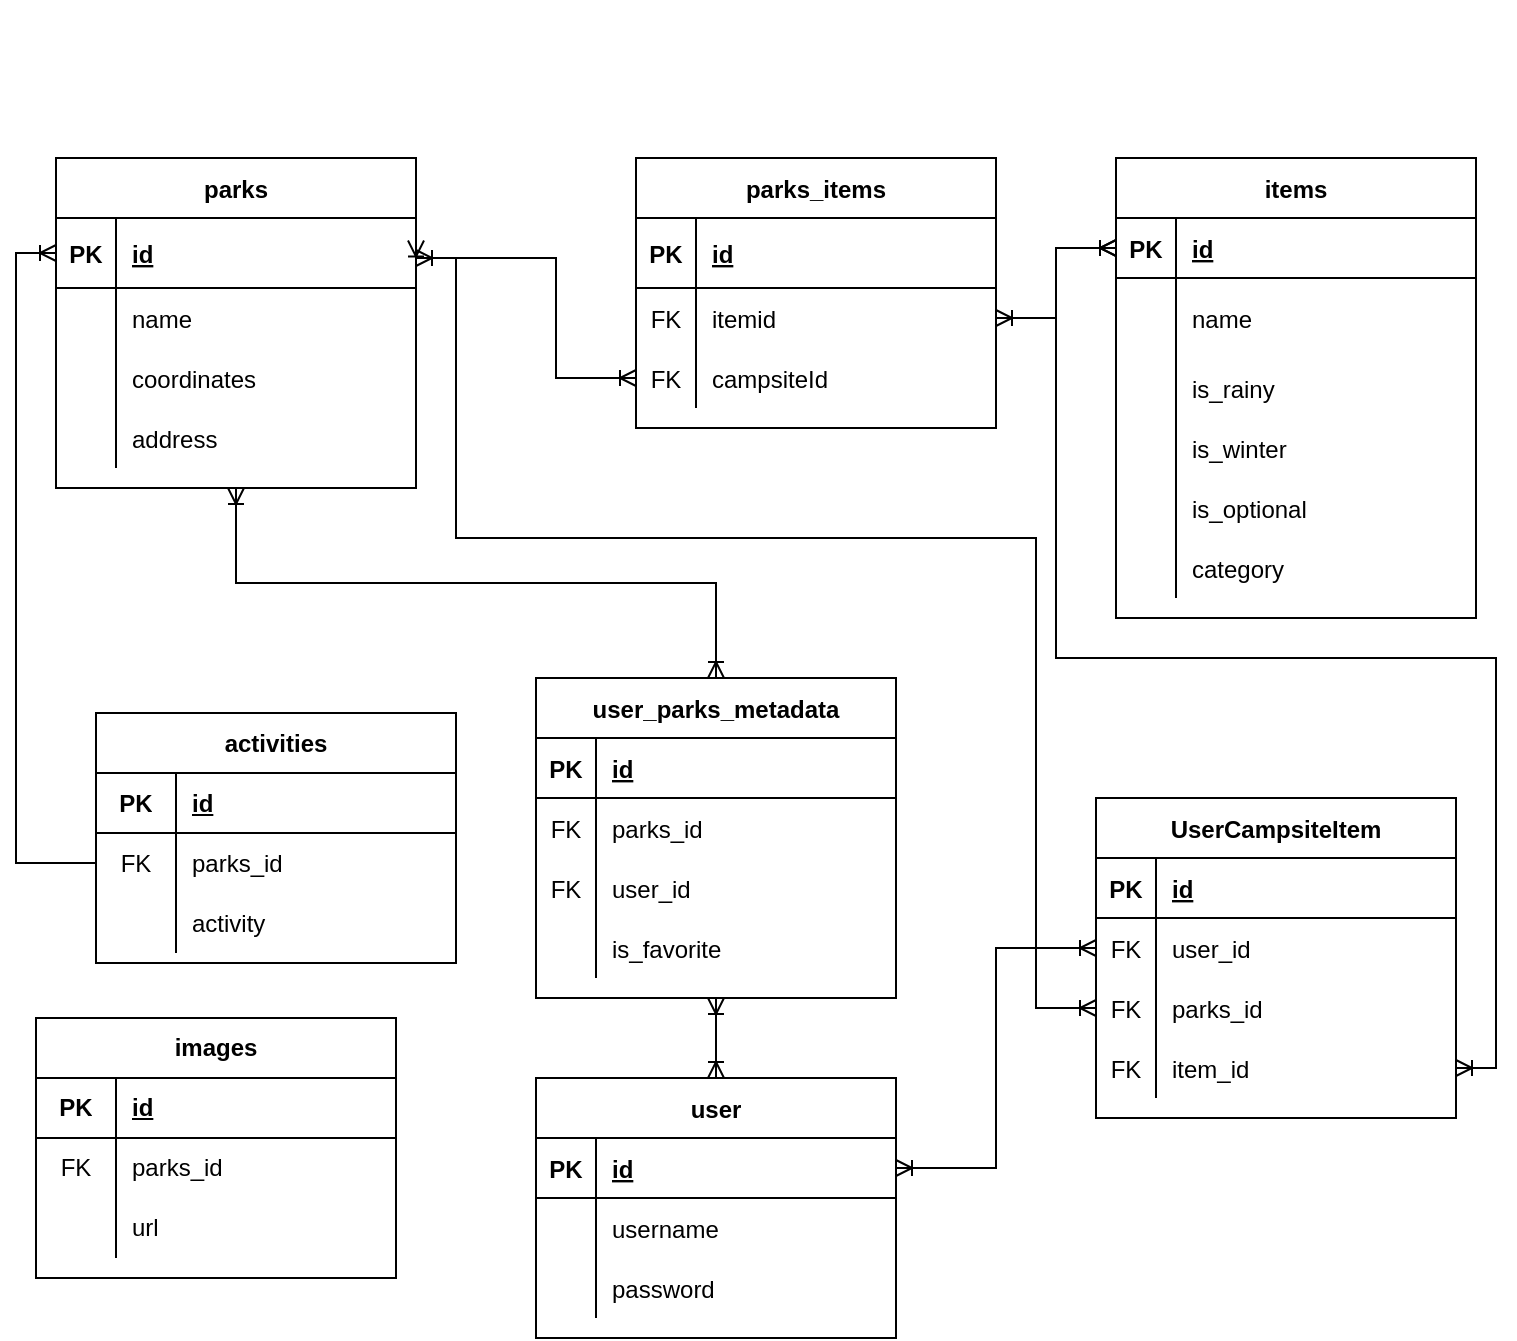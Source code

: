 <mxfile version="13.8.8" type="github">
  <diagram id="12GGfNeHhPVIMD7gljwy" name="Page-1">
    <mxGraphModel dx="830" dy="639" grid="1" gridSize="10" guides="1" tooltips="1" connect="1" arrows="1" fold="1" page="1" pageScale="1" pageWidth="850" pageHeight="1100" math="0" shadow="0">
      <root>
        <mxCell id="0" />
        <mxCell id="1" parent="0" />
        <mxCell id="UNrpaoLpogAdEHULCdWn-1" value="items" style="shape=table;startSize=30;container=1;collapsible=1;childLayout=tableLayout;fixedRows=1;rowLines=0;fontStyle=1;align=center;resizeLast=1;" parent="1" vertex="1">
          <mxGeometry x="610" y="110" width="180" height="230" as="geometry" />
        </mxCell>
        <mxCell id="UNrpaoLpogAdEHULCdWn-2" value="" style="shape=partialRectangle;collapsible=0;dropTarget=0;pointerEvents=0;fillColor=none;top=0;left=0;bottom=1;right=0;points=[[0,0.5],[1,0.5]];portConstraint=eastwest;" parent="UNrpaoLpogAdEHULCdWn-1" vertex="1">
          <mxGeometry y="30" width="180" height="30" as="geometry" />
        </mxCell>
        <mxCell id="UNrpaoLpogAdEHULCdWn-3" value="PK" style="shape=partialRectangle;connectable=0;fillColor=none;top=0;left=0;bottom=0;right=0;fontStyle=1;overflow=hidden;" parent="UNrpaoLpogAdEHULCdWn-2" vertex="1">
          <mxGeometry width="30" height="30" as="geometry" />
        </mxCell>
        <mxCell id="UNrpaoLpogAdEHULCdWn-4" value="id" style="shape=partialRectangle;connectable=0;fillColor=none;top=0;left=0;bottom=0;right=0;align=left;spacingLeft=6;fontStyle=5;overflow=hidden;" parent="UNrpaoLpogAdEHULCdWn-2" vertex="1">
          <mxGeometry x="30" width="150" height="30" as="geometry" />
        </mxCell>
        <mxCell id="UNrpaoLpogAdEHULCdWn-5" value="" style="shape=partialRectangle;collapsible=0;dropTarget=0;pointerEvents=0;fillColor=none;top=0;left=0;bottom=0;right=0;points=[[0,0.5],[1,0.5]];portConstraint=eastwest;" parent="UNrpaoLpogAdEHULCdWn-1" vertex="1">
          <mxGeometry y="60" width="180" height="40" as="geometry" />
        </mxCell>
        <mxCell id="UNrpaoLpogAdEHULCdWn-6" value="" style="shape=partialRectangle;connectable=0;fillColor=none;top=0;left=0;bottom=0;right=0;editable=1;overflow=hidden;" parent="UNrpaoLpogAdEHULCdWn-5" vertex="1">
          <mxGeometry width="30" height="40" as="geometry" />
        </mxCell>
        <mxCell id="UNrpaoLpogAdEHULCdWn-7" value="name" style="shape=partialRectangle;connectable=0;fillColor=none;top=0;left=0;bottom=0;right=0;align=left;spacingLeft=6;overflow=hidden;" parent="UNrpaoLpogAdEHULCdWn-5" vertex="1">
          <mxGeometry x="30" width="150" height="40" as="geometry" />
        </mxCell>
        <mxCell id="UNrpaoLpogAdEHULCdWn-8" value="" style="shape=partialRectangle;collapsible=0;dropTarget=0;pointerEvents=0;fillColor=none;top=0;left=0;bottom=0;right=0;points=[[0,0.5],[1,0.5]];portConstraint=eastwest;" parent="UNrpaoLpogAdEHULCdWn-1" vertex="1">
          <mxGeometry y="100" width="180" height="30" as="geometry" />
        </mxCell>
        <mxCell id="UNrpaoLpogAdEHULCdWn-9" value="" style="shape=partialRectangle;connectable=0;fillColor=none;top=0;left=0;bottom=0;right=0;editable=1;overflow=hidden;" parent="UNrpaoLpogAdEHULCdWn-8" vertex="1">
          <mxGeometry width="30" height="30" as="geometry" />
        </mxCell>
        <mxCell id="UNrpaoLpogAdEHULCdWn-10" value="is_rainy" style="shape=partialRectangle;connectable=0;fillColor=none;top=0;left=0;bottom=0;right=0;align=left;spacingLeft=6;overflow=hidden;" parent="UNrpaoLpogAdEHULCdWn-8" vertex="1">
          <mxGeometry x="30" width="150" height="30" as="geometry" />
        </mxCell>
        <mxCell id="UNrpaoLpogAdEHULCdWn-11" value="" style="shape=partialRectangle;collapsible=0;dropTarget=0;pointerEvents=0;fillColor=none;top=0;left=0;bottom=0;right=0;points=[[0,0.5],[1,0.5]];portConstraint=eastwest;" parent="UNrpaoLpogAdEHULCdWn-1" vertex="1">
          <mxGeometry y="130" width="180" height="30" as="geometry" />
        </mxCell>
        <mxCell id="UNrpaoLpogAdEHULCdWn-12" value="" style="shape=partialRectangle;connectable=0;fillColor=none;top=0;left=0;bottom=0;right=0;editable=1;overflow=hidden;" parent="UNrpaoLpogAdEHULCdWn-11" vertex="1">
          <mxGeometry width="30" height="30" as="geometry" />
        </mxCell>
        <mxCell id="UNrpaoLpogAdEHULCdWn-13" value="is_winter" style="shape=partialRectangle;connectable=0;fillColor=none;top=0;left=0;bottom=0;right=0;align=left;spacingLeft=6;overflow=hidden;" parent="UNrpaoLpogAdEHULCdWn-11" vertex="1">
          <mxGeometry x="30" width="150" height="30" as="geometry" />
        </mxCell>
        <mxCell id="UNrpaoLpogAdEHULCdWn-56" style="shape=partialRectangle;collapsible=0;dropTarget=0;pointerEvents=0;fillColor=none;top=0;left=0;bottom=0;right=0;points=[[0,0.5],[1,0.5]];portConstraint=eastwest;" parent="UNrpaoLpogAdEHULCdWn-1" vertex="1">
          <mxGeometry y="160" width="180" height="30" as="geometry" />
        </mxCell>
        <mxCell id="UNrpaoLpogAdEHULCdWn-57" style="shape=partialRectangle;connectable=0;fillColor=none;top=0;left=0;bottom=0;right=0;editable=1;overflow=hidden;" parent="UNrpaoLpogAdEHULCdWn-56" vertex="1">
          <mxGeometry width="30" height="30" as="geometry" />
        </mxCell>
        <mxCell id="UNrpaoLpogAdEHULCdWn-58" value="is_optional" style="shape=partialRectangle;connectable=0;fillColor=none;top=0;left=0;bottom=0;right=0;align=left;spacingLeft=6;overflow=hidden;" parent="UNrpaoLpogAdEHULCdWn-56" vertex="1">
          <mxGeometry x="30" width="150" height="30" as="geometry" />
        </mxCell>
        <mxCell id="UNrpaoLpogAdEHULCdWn-64" style="shape=partialRectangle;collapsible=0;dropTarget=0;pointerEvents=0;fillColor=none;top=0;left=0;bottom=0;right=0;points=[[0,0.5],[1,0.5]];portConstraint=eastwest;" parent="UNrpaoLpogAdEHULCdWn-1" vertex="1">
          <mxGeometry y="190" width="180" height="30" as="geometry" />
        </mxCell>
        <mxCell id="UNrpaoLpogAdEHULCdWn-65" style="shape=partialRectangle;connectable=0;fillColor=none;top=0;left=0;bottom=0;right=0;editable=1;overflow=hidden;" parent="UNrpaoLpogAdEHULCdWn-64" vertex="1">
          <mxGeometry width="30" height="30" as="geometry" />
        </mxCell>
        <mxCell id="UNrpaoLpogAdEHULCdWn-66" value="category" style="shape=partialRectangle;connectable=0;fillColor=none;top=0;left=0;bottom=0;right=0;align=left;spacingLeft=6;overflow=hidden;" parent="UNrpaoLpogAdEHULCdWn-64" vertex="1">
          <mxGeometry x="30" width="150" height="30" as="geometry" />
        </mxCell>
        <mxCell id="UNrpaoLpogAdEHULCdWn-49" style="edgeStyle=orthogonalEdgeStyle;rounded=0;orthogonalLoop=1;jettySize=auto;html=1;exitX=1;exitY=0.25;exitDx=0;exitDy=0;entryX=0;entryY=0.5;entryDx=0;entryDy=0;endArrow=ERoneToMany;endFill=0;startArrow=ERoneToMany;startFill=0;" parent="1" source="UNrpaoLpogAdEHULCdWn-14" target="UNrpaoLpogAdEHULCdWn-43" edge="1">
          <mxGeometry relative="1" as="geometry">
            <Array as="points">
              <mxPoint x="260" y="160" />
              <mxPoint x="330" y="160" />
              <mxPoint x="330" y="220" />
            </Array>
          </mxGeometry>
        </mxCell>
        <mxCell id="UNrpaoLpogAdEHULCdWn-14" value="parks" style="shape=table;startSize=30;container=1;collapsible=1;childLayout=tableLayout;fixedRows=1;rowLines=0;fontStyle=1;align=center;resizeLast=1;" parent="1" vertex="1">
          <mxGeometry x="80" y="110" width="180" height="165" as="geometry" />
        </mxCell>
        <mxCell id="UNrpaoLpogAdEHULCdWn-15" value="" style="shape=partialRectangle;collapsible=0;dropTarget=0;pointerEvents=0;fillColor=none;top=0;left=0;bottom=1;right=0;points=[[0,0.5],[1,0.5]];portConstraint=eastwest;" parent="UNrpaoLpogAdEHULCdWn-14" vertex="1">
          <mxGeometry y="30" width="180" height="35" as="geometry" />
        </mxCell>
        <mxCell id="UNrpaoLpogAdEHULCdWn-16" value="PK" style="shape=partialRectangle;connectable=0;fillColor=none;top=0;left=0;bottom=0;right=0;fontStyle=1;overflow=hidden;" parent="UNrpaoLpogAdEHULCdWn-15" vertex="1">
          <mxGeometry width="30" height="35" as="geometry" />
        </mxCell>
        <mxCell id="UNrpaoLpogAdEHULCdWn-17" value="id" style="shape=partialRectangle;connectable=0;fillColor=none;top=0;left=0;bottom=0;right=0;align=left;spacingLeft=6;fontStyle=5;overflow=hidden;" parent="UNrpaoLpogAdEHULCdWn-15" vertex="1">
          <mxGeometry x="30" width="150" height="35" as="geometry" />
        </mxCell>
        <mxCell id="UNrpaoLpogAdEHULCdWn-18" value="" style="shape=partialRectangle;collapsible=0;dropTarget=0;pointerEvents=0;fillColor=none;top=0;left=0;bottom=0;right=0;points=[[0,0.5],[1,0.5]];portConstraint=eastwest;" parent="UNrpaoLpogAdEHULCdWn-14" vertex="1">
          <mxGeometry y="65" width="180" height="30" as="geometry" />
        </mxCell>
        <mxCell id="UNrpaoLpogAdEHULCdWn-19" value="" style="shape=partialRectangle;connectable=0;fillColor=none;top=0;left=0;bottom=0;right=0;editable=1;overflow=hidden;" parent="UNrpaoLpogAdEHULCdWn-18" vertex="1">
          <mxGeometry width="30" height="30" as="geometry" />
        </mxCell>
        <mxCell id="UNrpaoLpogAdEHULCdWn-20" value="name" style="shape=partialRectangle;connectable=0;fillColor=none;top=0;left=0;bottom=0;right=0;align=left;spacingLeft=6;overflow=hidden;" parent="UNrpaoLpogAdEHULCdWn-18" vertex="1">
          <mxGeometry x="30" width="150" height="30" as="geometry" />
        </mxCell>
        <mxCell id="UNrpaoLpogAdEHULCdWn-21" value="" style="shape=partialRectangle;collapsible=0;dropTarget=0;pointerEvents=0;fillColor=none;top=0;left=0;bottom=0;right=0;points=[[0,0.5],[1,0.5]];portConstraint=eastwest;" parent="UNrpaoLpogAdEHULCdWn-14" vertex="1">
          <mxGeometry y="95" width="180" height="30" as="geometry" />
        </mxCell>
        <mxCell id="UNrpaoLpogAdEHULCdWn-22" value="" style="shape=partialRectangle;connectable=0;fillColor=none;top=0;left=0;bottom=0;right=0;editable=1;overflow=hidden;" parent="UNrpaoLpogAdEHULCdWn-21" vertex="1">
          <mxGeometry width="30" height="30" as="geometry" />
        </mxCell>
        <mxCell id="UNrpaoLpogAdEHULCdWn-23" value="coordinates" style="shape=partialRectangle;connectable=0;fillColor=none;top=0;left=0;bottom=0;right=0;align=left;spacingLeft=6;overflow=hidden;" parent="UNrpaoLpogAdEHULCdWn-21" vertex="1">
          <mxGeometry x="30" width="150" height="30" as="geometry" />
        </mxCell>
        <mxCell id="UNrpaoLpogAdEHULCdWn-24" value="" style="shape=partialRectangle;collapsible=0;dropTarget=0;pointerEvents=0;fillColor=none;top=0;left=0;bottom=0;right=0;points=[[0,0.5],[1,0.5]];portConstraint=eastwest;" parent="UNrpaoLpogAdEHULCdWn-14" vertex="1">
          <mxGeometry y="125" width="180" height="30" as="geometry" />
        </mxCell>
        <mxCell id="UNrpaoLpogAdEHULCdWn-25" value="" style="shape=partialRectangle;connectable=0;fillColor=none;top=0;left=0;bottom=0;right=0;editable=1;overflow=hidden;" parent="UNrpaoLpogAdEHULCdWn-24" vertex="1">
          <mxGeometry width="30" height="30" as="geometry" />
        </mxCell>
        <mxCell id="UNrpaoLpogAdEHULCdWn-26" value="address" style="shape=partialRectangle;connectable=0;fillColor=none;top=0;left=0;bottom=0;right=0;align=left;spacingLeft=6;overflow=hidden;" parent="UNrpaoLpogAdEHULCdWn-24" vertex="1">
          <mxGeometry x="30" width="150" height="30" as="geometry" />
        </mxCell>
        <mxCell id="UNrpaoLpogAdEHULCdWn-36" value="parks_items" style="shape=table;startSize=30;container=1;collapsible=1;childLayout=tableLayout;fixedRows=1;rowLines=0;fontStyle=1;align=center;resizeLast=1;" parent="1" vertex="1">
          <mxGeometry x="370" y="110" width="180" height="135" as="geometry" />
        </mxCell>
        <mxCell id="UNrpaoLpogAdEHULCdWn-37" value="" style="shape=partialRectangle;collapsible=0;dropTarget=0;pointerEvents=0;fillColor=none;top=0;left=0;bottom=1;right=0;points=[[0,0.5],[1,0.5]];portConstraint=eastwest;" parent="UNrpaoLpogAdEHULCdWn-36" vertex="1">
          <mxGeometry y="30" width="180" height="35" as="geometry" />
        </mxCell>
        <mxCell id="UNrpaoLpogAdEHULCdWn-38" value="PK" style="shape=partialRectangle;connectable=0;fillColor=none;top=0;left=0;bottom=0;right=0;fontStyle=1;overflow=hidden;" parent="UNrpaoLpogAdEHULCdWn-37" vertex="1">
          <mxGeometry width="30" height="35" as="geometry" />
        </mxCell>
        <mxCell id="UNrpaoLpogAdEHULCdWn-39" value="id" style="shape=partialRectangle;connectable=0;fillColor=none;top=0;left=0;bottom=0;right=0;align=left;spacingLeft=6;fontStyle=5;overflow=hidden;" parent="UNrpaoLpogAdEHULCdWn-37" vertex="1">
          <mxGeometry x="30" width="150" height="35" as="geometry" />
        </mxCell>
        <mxCell id="UNrpaoLpogAdEHULCdWn-40" value="" style="shape=partialRectangle;collapsible=0;dropTarget=0;pointerEvents=0;fillColor=none;top=0;left=0;bottom=0;right=0;points=[[0,0.5],[1,0.5]];portConstraint=eastwest;" parent="UNrpaoLpogAdEHULCdWn-36" vertex="1">
          <mxGeometry y="65" width="180" height="30" as="geometry" />
        </mxCell>
        <mxCell id="UNrpaoLpogAdEHULCdWn-41" value="FK" style="shape=partialRectangle;connectable=0;fillColor=none;top=0;left=0;bottom=0;right=0;editable=1;overflow=hidden;" parent="UNrpaoLpogAdEHULCdWn-40" vertex="1">
          <mxGeometry width="30" height="30" as="geometry" />
        </mxCell>
        <mxCell id="UNrpaoLpogAdEHULCdWn-42" value="itemid" style="shape=partialRectangle;connectable=0;fillColor=none;top=0;left=0;bottom=0;right=0;align=left;spacingLeft=6;overflow=hidden;" parent="UNrpaoLpogAdEHULCdWn-40" vertex="1">
          <mxGeometry x="30" width="150" height="30" as="geometry" />
        </mxCell>
        <mxCell id="UNrpaoLpogAdEHULCdWn-43" value="" style="shape=partialRectangle;collapsible=0;dropTarget=0;pointerEvents=0;fillColor=none;top=0;left=0;bottom=0;right=0;points=[[0,0.5],[1,0.5]];portConstraint=eastwest;" parent="UNrpaoLpogAdEHULCdWn-36" vertex="1">
          <mxGeometry y="95" width="180" height="30" as="geometry" />
        </mxCell>
        <mxCell id="UNrpaoLpogAdEHULCdWn-44" value="FK" style="shape=partialRectangle;connectable=0;fillColor=none;top=0;left=0;bottom=0;right=0;editable=1;overflow=hidden;" parent="UNrpaoLpogAdEHULCdWn-43" vertex="1">
          <mxGeometry width="30" height="30" as="geometry" />
        </mxCell>
        <mxCell id="UNrpaoLpogAdEHULCdWn-45" value="campsiteId" style="shape=partialRectangle;connectable=0;fillColor=none;top=0;left=0;bottom=0;right=0;align=left;spacingLeft=6;overflow=hidden;" parent="UNrpaoLpogAdEHULCdWn-43" vertex="1">
          <mxGeometry x="30" width="150" height="30" as="geometry" />
        </mxCell>
        <mxCell id="UNrpaoLpogAdEHULCdWn-50" style="edgeStyle=orthogonalEdgeStyle;rounded=0;orthogonalLoop=1;jettySize=auto;html=1;exitX=0;exitY=0.5;exitDx=0;exitDy=0;entryX=1;entryY=0.5;entryDx=0;entryDy=0;startArrow=ERoneToMany;startFill=0;endArrow=ERoneToMany;endFill=0;" parent="1" source="UNrpaoLpogAdEHULCdWn-2" target="UNrpaoLpogAdEHULCdWn-40" edge="1">
          <mxGeometry relative="1" as="geometry" />
        </mxCell>
        <mxCell id="UNrpaoLpogAdEHULCdWn-63" style="edgeStyle=orthogonalEdgeStyle;rounded=0;orthogonalLoop=1;jettySize=auto;html=1;exitX=0.5;exitY=1;exitDx=0;exitDy=0;startArrow=ERoneToMany;startFill=0;endArrow=ERoneToMany;endFill=0;" parent="1" edge="1">
          <mxGeometry relative="1" as="geometry">
            <mxPoint x="335" y="40" as="sourcePoint" />
            <mxPoint x="335" y="40" as="targetPoint" />
          </mxGeometry>
        </mxCell>
        <mxCell id="UNrpaoLpogAdEHULCdWn-122" style="edgeStyle=orthogonalEdgeStyle;rounded=0;orthogonalLoop=1;jettySize=auto;html=1;exitX=0.5;exitY=0;exitDx=0;exitDy=0;entryX=0.5;entryY=1;entryDx=0;entryDy=0;startArrow=ERoneToMany;startFill=0;endArrow=ERoneToMany;endFill=0;" parent="1" source="UNrpaoLpogAdEHULCdWn-95" target="UNrpaoLpogAdEHULCdWn-108" edge="1">
          <mxGeometry relative="1" as="geometry" />
        </mxCell>
        <mxCell id="UNrpaoLpogAdEHULCdWn-95" value="user" style="shape=table;startSize=30;container=1;collapsible=1;childLayout=tableLayout;fixedRows=1;rowLines=0;fontStyle=1;align=center;resizeLast=1;" parent="1" vertex="1">
          <mxGeometry x="320" y="570" width="180" height="130" as="geometry" />
        </mxCell>
        <mxCell id="UNrpaoLpogAdEHULCdWn-96" value="" style="shape=partialRectangle;collapsible=0;dropTarget=0;pointerEvents=0;fillColor=none;top=0;left=0;bottom=1;right=0;points=[[0,0.5],[1,0.5]];portConstraint=eastwest;" parent="UNrpaoLpogAdEHULCdWn-95" vertex="1">
          <mxGeometry y="30" width="180" height="30" as="geometry" />
        </mxCell>
        <mxCell id="UNrpaoLpogAdEHULCdWn-97" value="PK" style="shape=partialRectangle;connectable=0;fillColor=none;top=0;left=0;bottom=0;right=0;fontStyle=1;overflow=hidden;" parent="UNrpaoLpogAdEHULCdWn-96" vertex="1">
          <mxGeometry width="30" height="30" as="geometry" />
        </mxCell>
        <mxCell id="UNrpaoLpogAdEHULCdWn-98" value="id" style="shape=partialRectangle;connectable=0;fillColor=none;top=0;left=0;bottom=0;right=0;align=left;spacingLeft=6;fontStyle=5;overflow=hidden;" parent="UNrpaoLpogAdEHULCdWn-96" vertex="1">
          <mxGeometry x="30" width="150" height="30" as="geometry" />
        </mxCell>
        <mxCell id="UNrpaoLpogAdEHULCdWn-99" value="" style="shape=partialRectangle;collapsible=0;dropTarget=0;pointerEvents=0;fillColor=none;top=0;left=0;bottom=0;right=0;points=[[0,0.5],[1,0.5]];portConstraint=eastwest;" parent="UNrpaoLpogAdEHULCdWn-95" vertex="1">
          <mxGeometry y="60" width="180" height="30" as="geometry" />
        </mxCell>
        <mxCell id="UNrpaoLpogAdEHULCdWn-100" value="" style="shape=partialRectangle;connectable=0;fillColor=none;top=0;left=0;bottom=0;right=0;editable=1;overflow=hidden;" parent="UNrpaoLpogAdEHULCdWn-99" vertex="1">
          <mxGeometry width="30" height="30" as="geometry" />
        </mxCell>
        <mxCell id="UNrpaoLpogAdEHULCdWn-101" value="username" style="shape=partialRectangle;connectable=0;fillColor=none;top=0;left=0;bottom=0;right=0;align=left;spacingLeft=6;overflow=hidden;" parent="UNrpaoLpogAdEHULCdWn-99" vertex="1">
          <mxGeometry x="30" width="150" height="30" as="geometry" />
        </mxCell>
        <mxCell id="UNrpaoLpogAdEHULCdWn-102" value="" style="shape=partialRectangle;collapsible=0;dropTarget=0;pointerEvents=0;fillColor=none;top=0;left=0;bottom=0;right=0;points=[[0,0.5],[1,0.5]];portConstraint=eastwest;" parent="UNrpaoLpogAdEHULCdWn-95" vertex="1">
          <mxGeometry y="90" width="180" height="30" as="geometry" />
        </mxCell>
        <mxCell id="UNrpaoLpogAdEHULCdWn-103" value="" style="shape=partialRectangle;connectable=0;fillColor=none;top=0;left=0;bottom=0;right=0;editable=1;overflow=hidden;" parent="UNrpaoLpogAdEHULCdWn-102" vertex="1">
          <mxGeometry width="30" height="30" as="geometry" />
        </mxCell>
        <mxCell id="UNrpaoLpogAdEHULCdWn-104" value="password" style="shape=partialRectangle;connectable=0;fillColor=none;top=0;left=0;bottom=0;right=0;align=left;spacingLeft=6;overflow=hidden;" parent="UNrpaoLpogAdEHULCdWn-102" vertex="1">
          <mxGeometry x="30" width="150" height="30" as="geometry" />
        </mxCell>
        <mxCell id="UNrpaoLpogAdEHULCdWn-121" style="edgeStyle=orthogonalEdgeStyle;rounded=0;orthogonalLoop=1;jettySize=auto;html=1;exitX=0.5;exitY=0;exitDx=0;exitDy=0;entryX=0.5;entryY=1;entryDx=0;entryDy=0;startArrow=ERoneToMany;startFill=0;endArrow=ERoneToMany;endFill=0;" parent="1" source="UNrpaoLpogAdEHULCdWn-108" target="UNrpaoLpogAdEHULCdWn-14" edge="1">
          <mxGeometry relative="1" as="geometry" />
        </mxCell>
        <mxCell id="UNrpaoLpogAdEHULCdWn-108" value="user_parks_metadata" style="shape=table;startSize=30;container=1;collapsible=1;childLayout=tableLayout;fixedRows=1;rowLines=0;fontStyle=1;align=center;resizeLast=1;" parent="1" vertex="1">
          <mxGeometry x="320" y="370" width="180" height="160" as="geometry" />
        </mxCell>
        <mxCell id="UNrpaoLpogAdEHULCdWn-109" value="" style="shape=partialRectangle;collapsible=0;dropTarget=0;pointerEvents=0;fillColor=none;top=0;left=0;bottom=1;right=0;points=[[0,0.5],[1,0.5]];portConstraint=eastwest;" parent="UNrpaoLpogAdEHULCdWn-108" vertex="1">
          <mxGeometry y="30" width="180" height="30" as="geometry" />
        </mxCell>
        <mxCell id="UNrpaoLpogAdEHULCdWn-110" value="PK" style="shape=partialRectangle;connectable=0;fillColor=none;top=0;left=0;bottom=0;right=0;fontStyle=1;overflow=hidden;" parent="UNrpaoLpogAdEHULCdWn-109" vertex="1">
          <mxGeometry width="30" height="30" as="geometry" />
        </mxCell>
        <mxCell id="UNrpaoLpogAdEHULCdWn-111" value="id" style="shape=partialRectangle;connectable=0;fillColor=none;top=0;left=0;bottom=0;right=0;align=left;spacingLeft=6;fontStyle=5;overflow=hidden;" parent="UNrpaoLpogAdEHULCdWn-109" vertex="1">
          <mxGeometry x="30" width="150" height="30" as="geometry" />
        </mxCell>
        <mxCell id="UNrpaoLpogAdEHULCdWn-112" value="" style="shape=partialRectangle;collapsible=0;dropTarget=0;pointerEvents=0;fillColor=none;top=0;left=0;bottom=0;right=0;points=[[0,0.5],[1,0.5]];portConstraint=eastwest;" parent="UNrpaoLpogAdEHULCdWn-108" vertex="1">
          <mxGeometry y="60" width="180" height="30" as="geometry" />
        </mxCell>
        <mxCell id="UNrpaoLpogAdEHULCdWn-113" value="FK" style="shape=partialRectangle;connectable=0;fillColor=none;top=0;left=0;bottom=0;right=0;editable=1;overflow=hidden;" parent="UNrpaoLpogAdEHULCdWn-112" vertex="1">
          <mxGeometry width="30" height="30" as="geometry" />
        </mxCell>
        <mxCell id="UNrpaoLpogAdEHULCdWn-114" value="parks_id" style="shape=partialRectangle;connectable=0;fillColor=none;top=0;left=0;bottom=0;right=0;align=left;spacingLeft=6;overflow=hidden;" parent="UNrpaoLpogAdEHULCdWn-112" vertex="1">
          <mxGeometry x="30" width="150" height="30" as="geometry" />
        </mxCell>
        <mxCell id="UNrpaoLpogAdEHULCdWn-115" value="" style="shape=partialRectangle;collapsible=0;dropTarget=0;pointerEvents=0;fillColor=none;top=0;left=0;bottom=0;right=0;points=[[0,0.5],[1,0.5]];portConstraint=eastwest;" parent="UNrpaoLpogAdEHULCdWn-108" vertex="1">
          <mxGeometry y="90" width="180" height="30" as="geometry" />
        </mxCell>
        <mxCell id="UNrpaoLpogAdEHULCdWn-116" value="FK" style="shape=partialRectangle;connectable=0;fillColor=none;top=0;left=0;bottom=0;right=0;editable=1;overflow=hidden;" parent="UNrpaoLpogAdEHULCdWn-115" vertex="1">
          <mxGeometry width="30" height="30" as="geometry" />
        </mxCell>
        <mxCell id="UNrpaoLpogAdEHULCdWn-117" value="user_id" style="shape=partialRectangle;connectable=0;fillColor=none;top=0;left=0;bottom=0;right=0;align=left;spacingLeft=6;overflow=hidden;" parent="UNrpaoLpogAdEHULCdWn-115" vertex="1">
          <mxGeometry x="30" width="150" height="30" as="geometry" />
        </mxCell>
        <mxCell id="UNrpaoLpogAdEHULCdWn-118" value="" style="shape=partialRectangle;collapsible=0;dropTarget=0;pointerEvents=0;fillColor=none;top=0;left=0;bottom=0;right=0;points=[[0,0.5],[1,0.5]];portConstraint=eastwest;" parent="UNrpaoLpogAdEHULCdWn-108" vertex="1">
          <mxGeometry y="120" width="180" height="30" as="geometry" />
        </mxCell>
        <mxCell id="UNrpaoLpogAdEHULCdWn-119" value="" style="shape=partialRectangle;connectable=0;fillColor=none;top=0;left=0;bottom=0;right=0;editable=1;overflow=hidden;" parent="UNrpaoLpogAdEHULCdWn-118" vertex="1">
          <mxGeometry width="30" height="30" as="geometry" />
        </mxCell>
        <mxCell id="UNrpaoLpogAdEHULCdWn-120" value="is_favorite" style="shape=partialRectangle;connectable=0;fillColor=none;top=0;left=0;bottom=0;right=0;align=left;spacingLeft=6;overflow=hidden;" parent="UNrpaoLpogAdEHULCdWn-118" vertex="1">
          <mxGeometry x="30" width="150" height="30" as="geometry" />
        </mxCell>
        <mxCell id="UNrpaoLpogAdEHULCdWn-123" value="UserCampsiteItem" style="shape=table;startSize=30;container=1;collapsible=1;childLayout=tableLayout;fixedRows=1;rowLines=0;fontStyle=1;align=center;resizeLast=1;" parent="1" vertex="1">
          <mxGeometry x="600" y="430" width="180" height="160" as="geometry" />
        </mxCell>
        <mxCell id="UNrpaoLpogAdEHULCdWn-124" value="" style="shape=partialRectangle;collapsible=0;dropTarget=0;pointerEvents=0;fillColor=none;top=0;left=0;bottom=1;right=0;points=[[0,0.5],[1,0.5]];portConstraint=eastwest;" parent="UNrpaoLpogAdEHULCdWn-123" vertex="1">
          <mxGeometry y="30" width="180" height="30" as="geometry" />
        </mxCell>
        <mxCell id="UNrpaoLpogAdEHULCdWn-125" value="PK" style="shape=partialRectangle;connectable=0;fillColor=none;top=0;left=0;bottom=0;right=0;fontStyle=1;overflow=hidden;" parent="UNrpaoLpogAdEHULCdWn-124" vertex="1">
          <mxGeometry width="30" height="30" as="geometry" />
        </mxCell>
        <mxCell id="UNrpaoLpogAdEHULCdWn-126" value="id" style="shape=partialRectangle;connectable=0;fillColor=none;top=0;left=0;bottom=0;right=0;align=left;spacingLeft=6;fontStyle=5;overflow=hidden;" parent="UNrpaoLpogAdEHULCdWn-124" vertex="1">
          <mxGeometry x="30" width="150" height="30" as="geometry" />
        </mxCell>
        <mxCell id="UNrpaoLpogAdEHULCdWn-127" value="" style="shape=partialRectangle;collapsible=0;dropTarget=0;pointerEvents=0;fillColor=none;top=0;left=0;bottom=0;right=0;points=[[0,0.5],[1,0.5]];portConstraint=eastwest;" parent="UNrpaoLpogAdEHULCdWn-123" vertex="1">
          <mxGeometry y="60" width="180" height="30" as="geometry" />
        </mxCell>
        <mxCell id="UNrpaoLpogAdEHULCdWn-128" value="FK" style="shape=partialRectangle;connectable=0;fillColor=none;top=0;left=0;bottom=0;right=0;editable=1;overflow=hidden;" parent="UNrpaoLpogAdEHULCdWn-127" vertex="1">
          <mxGeometry width="30" height="30" as="geometry" />
        </mxCell>
        <mxCell id="UNrpaoLpogAdEHULCdWn-129" value="user_id" style="shape=partialRectangle;connectable=0;fillColor=none;top=0;left=0;bottom=0;right=0;align=left;spacingLeft=6;overflow=hidden;" parent="UNrpaoLpogAdEHULCdWn-127" vertex="1">
          <mxGeometry x="30" width="150" height="30" as="geometry" />
        </mxCell>
        <mxCell id="UNrpaoLpogAdEHULCdWn-130" value="" style="shape=partialRectangle;collapsible=0;dropTarget=0;pointerEvents=0;fillColor=none;top=0;left=0;bottom=0;right=0;points=[[0,0.5],[1,0.5]];portConstraint=eastwest;" parent="UNrpaoLpogAdEHULCdWn-123" vertex="1">
          <mxGeometry y="90" width="180" height="30" as="geometry" />
        </mxCell>
        <mxCell id="UNrpaoLpogAdEHULCdWn-131" value="FK" style="shape=partialRectangle;connectable=0;fillColor=none;top=0;left=0;bottom=0;right=0;editable=1;overflow=hidden;" parent="UNrpaoLpogAdEHULCdWn-130" vertex="1">
          <mxGeometry width="30" height="30" as="geometry" />
        </mxCell>
        <mxCell id="UNrpaoLpogAdEHULCdWn-132" value="parks_id" style="shape=partialRectangle;connectable=0;fillColor=none;top=0;left=0;bottom=0;right=0;align=left;spacingLeft=6;overflow=hidden;" parent="UNrpaoLpogAdEHULCdWn-130" vertex="1">
          <mxGeometry x="30" width="150" height="30" as="geometry" />
        </mxCell>
        <mxCell id="UNrpaoLpogAdEHULCdWn-133" value="" style="shape=partialRectangle;collapsible=0;dropTarget=0;pointerEvents=0;fillColor=none;top=0;left=0;bottom=0;right=0;points=[[0,0.5],[1,0.5]];portConstraint=eastwest;" parent="UNrpaoLpogAdEHULCdWn-123" vertex="1">
          <mxGeometry y="120" width="180" height="30" as="geometry" />
        </mxCell>
        <mxCell id="UNrpaoLpogAdEHULCdWn-134" value="FK" style="shape=partialRectangle;connectable=0;fillColor=none;top=0;left=0;bottom=0;right=0;editable=1;overflow=hidden;" parent="UNrpaoLpogAdEHULCdWn-133" vertex="1">
          <mxGeometry width="30" height="30" as="geometry" />
        </mxCell>
        <mxCell id="UNrpaoLpogAdEHULCdWn-135" value="item_id" style="shape=partialRectangle;connectable=0;fillColor=none;top=0;left=0;bottom=0;right=0;align=left;spacingLeft=6;overflow=hidden;" parent="UNrpaoLpogAdEHULCdWn-133" vertex="1">
          <mxGeometry x="30" width="150" height="30" as="geometry" />
        </mxCell>
        <mxCell id="UNrpaoLpogAdEHULCdWn-136" style="edgeStyle=orthogonalEdgeStyle;rounded=0;orthogonalLoop=1;jettySize=auto;html=1;exitX=1;exitY=0.5;exitDx=0;exitDy=0;entryX=0;entryY=0.5;entryDx=0;entryDy=0;startArrow=ERoneToMany;startFill=0;endArrow=ERoneToMany;endFill=0;" parent="1" source="UNrpaoLpogAdEHULCdWn-133" target="UNrpaoLpogAdEHULCdWn-2" edge="1">
          <mxGeometry relative="1" as="geometry">
            <Array as="points">
              <mxPoint x="800" y="565" />
              <mxPoint x="800" y="360" />
              <mxPoint x="580" y="360" />
              <mxPoint x="580" y="155" />
            </Array>
          </mxGeometry>
        </mxCell>
        <mxCell id="UNrpaoLpogAdEHULCdWn-137" style="edgeStyle=orthogonalEdgeStyle;rounded=0;orthogonalLoop=1;jettySize=auto;html=1;startArrow=ERoneToMany;startFill=0;endArrow=ERoneToMany;endFill=0;entryX=0;entryY=0.5;entryDx=0;entryDy=0;" parent="1" source="UNrpaoLpogAdEHULCdWn-14" target="UNrpaoLpogAdEHULCdWn-130" edge="1">
          <mxGeometry relative="1" as="geometry">
            <Array as="points">
              <mxPoint x="280" y="160" />
              <mxPoint x="280" y="300" />
              <mxPoint x="570" y="300" />
              <mxPoint x="570" y="535" />
            </Array>
            <mxPoint x="300" y="136" as="sourcePoint" />
          </mxGeometry>
        </mxCell>
        <mxCell id="UNrpaoLpogAdEHULCdWn-138" style="edgeStyle=orthogonalEdgeStyle;rounded=0;orthogonalLoop=1;jettySize=auto;html=1;exitX=0;exitY=0.5;exitDx=0;exitDy=0;entryX=1;entryY=0.5;entryDx=0;entryDy=0;startArrow=ERoneToMany;startFill=0;endArrow=ERoneToMany;endFill=0;" parent="1" source="UNrpaoLpogAdEHULCdWn-127" target="UNrpaoLpogAdEHULCdWn-96" edge="1">
          <mxGeometry relative="1" as="geometry" />
        </mxCell>
        <mxCell id="fAz3oL-in7NJ0OAnLP3F-1" value="activities" style="shape=table;html=1;whiteSpace=wrap;startSize=30;container=1;collapsible=0;childLayout=tableLayout;fixedRows=1;rowLines=0;fontStyle=1;align=center;" vertex="1" parent="1">
          <mxGeometry x="100" y="387.5" width="180" height="125" as="geometry" />
        </mxCell>
        <mxCell id="fAz3oL-in7NJ0OAnLP3F-2" value="" style="shape=partialRectangle;html=1;whiteSpace=wrap;collapsible=0;dropTarget=0;pointerEvents=0;fillColor=none;top=0;left=0;bottom=1;right=0;points=[[0,0.5],[1,0.5]];portConstraint=eastwest;" vertex="1" parent="fAz3oL-in7NJ0OAnLP3F-1">
          <mxGeometry y="30" width="180" height="30" as="geometry" />
        </mxCell>
        <mxCell id="fAz3oL-in7NJ0OAnLP3F-3" value="&lt;b&gt;PK&lt;/b&gt;" style="shape=partialRectangle;html=1;whiteSpace=wrap;connectable=0;fillColor=none;top=0;left=0;bottom=0;right=0;overflow=hidden;" vertex="1" parent="fAz3oL-in7NJ0OAnLP3F-2">
          <mxGeometry width="40" height="30" as="geometry" />
        </mxCell>
        <mxCell id="fAz3oL-in7NJ0OAnLP3F-4" value="id" style="shape=partialRectangle;html=1;whiteSpace=wrap;connectable=0;fillColor=none;top=0;left=0;bottom=0;right=0;align=left;spacingLeft=6;overflow=hidden;fontStyle=5" vertex="1" parent="fAz3oL-in7NJ0OAnLP3F-2">
          <mxGeometry x="40" width="140" height="30" as="geometry" />
        </mxCell>
        <mxCell id="fAz3oL-in7NJ0OAnLP3F-5" value="" style="shape=partialRectangle;html=1;whiteSpace=wrap;collapsible=0;dropTarget=0;pointerEvents=0;fillColor=none;top=0;left=0;bottom=0;right=0;points=[[0,0.5],[1,0.5]];portConstraint=eastwest;" vertex="1" parent="fAz3oL-in7NJ0OAnLP3F-1">
          <mxGeometry y="60" width="180" height="30" as="geometry" />
        </mxCell>
        <mxCell id="fAz3oL-in7NJ0OAnLP3F-6" value="FK" style="shape=partialRectangle;html=1;whiteSpace=wrap;connectable=0;fillColor=none;top=0;left=0;bottom=0;right=0;overflow=hidden;" vertex="1" parent="fAz3oL-in7NJ0OAnLP3F-5">
          <mxGeometry width="40" height="30" as="geometry" />
        </mxCell>
        <mxCell id="fAz3oL-in7NJ0OAnLP3F-7" value="parks_id" style="shape=partialRectangle;html=1;whiteSpace=wrap;connectable=0;fillColor=none;top=0;left=0;bottom=0;right=0;align=left;spacingLeft=6;overflow=hidden;" vertex="1" parent="fAz3oL-in7NJ0OAnLP3F-5">
          <mxGeometry x="40" width="140" height="30" as="geometry" />
        </mxCell>
        <mxCell id="fAz3oL-in7NJ0OAnLP3F-8" value="" style="shape=partialRectangle;html=1;whiteSpace=wrap;collapsible=0;dropTarget=0;pointerEvents=0;fillColor=none;top=0;left=0;bottom=0;right=0;points=[[0,0.5],[1,0.5]];portConstraint=eastwest;" vertex="1" parent="fAz3oL-in7NJ0OAnLP3F-1">
          <mxGeometry y="90" width="180" height="30" as="geometry" />
        </mxCell>
        <mxCell id="fAz3oL-in7NJ0OAnLP3F-9" value="" style="shape=partialRectangle;html=1;whiteSpace=wrap;connectable=0;fillColor=none;top=0;left=0;bottom=0;right=0;overflow=hidden;" vertex="1" parent="fAz3oL-in7NJ0OAnLP3F-8">
          <mxGeometry width="40" height="30" as="geometry" />
        </mxCell>
        <mxCell id="fAz3oL-in7NJ0OAnLP3F-10" value="activity" style="shape=partialRectangle;html=1;whiteSpace=wrap;connectable=0;fillColor=none;top=0;left=0;bottom=0;right=0;align=left;spacingLeft=6;overflow=hidden;" vertex="1" parent="fAz3oL-in7NJ0OAnLP3F-8">
          <mxGeometry x="40" width="140" height="30" as="geometry" />
        </mxCell>
        <mxCell id="fAz3oL-in7NJ0OAnLP3F-13" style="edgeStyle=orthogonalEdgeStyle;rounded=0;orthogonalLoop=1;jettySize=auto;html=1;exitX=0;exitY=0.5;exitDx=0;exitDy=0;entryX=0;entryY=0.5;entryDx=0;entryDy=0;endArrow=ERoneToMany;endFill=0;" edge="1" parent="1" source="fAz3oL-in7NJ0OAnLP3F-5" target="UNrpaoLpogAdEHULCdWn-15">
          <mxGeometry relative="1" as="geometry" />
        </mxCell>
        <mxCell id="fAz3oL-in7NJ0OAnLP3F-14" value="images" style="shape=table;html=1;whiteSpace=wrap;startSize=30;container=1;collapsible=0;childLayout=tableLayout;fixedRows=1;rowLines=0;fontStyle=1;align=center;" vertex="1" parent="1">
          <mxGeometry x="70" y="540" width="180" height="130" as="geometry" />
        </mxCell>
        <mxCell id="fAz3oL-in7NJ0OAnLP3F-15" value="" style="shape=partialRectangle;html=1;whiteSpace=wrap;collapsible=0;dropTarget=0;pointerEvents=0;fillColor=none;top=0;left=0;bottom=1;right=0;points=[[0,0.5],[1,0.5]];portConstraint=eastwest;" vertex="1" parent="fAz3oL-in7NJ0OAnLP3F-14">
          <mxGeometry y="30" width="180" height="30" as="geometry" />
        </mxCell>
        <mxCell id="fAz3oL-in7NJ0OAnLP3F-16" value="&lt;b&gt;PK&lt;/b&gt;" style="shape=partialRectangle;html=1;whiteSpace=wrap;connectable=0;fillColor=none;top=0;left=0;bottom=0;right=0;overflow=hidden;" vertex="1" parent="fAz3oL-in7NJ0OAnLP3F-15">
          <mxGeometry width="40" height="30" as="geometry" />
        </mxCell>
        <mxCell id="fAz3oL-in7NJ0OAnLP3F-17" value="&lt;b&gt;&lt;u&gt;id&lt;/u&gt;&lt;/b&gt;" style="shape=partialRectangle;html=1;whiteSpace=wrap;connectable=0;fillColor=none;top=0;left=0;bottom=0;right=0;align=left;spacingLeft=6;overflow=hidden;" vertex="1" parent="fAz3oL-in7NJ0OAnLP3F-15">
          <mxGeometry x="40" width="140" height="30" as="geometry" />
        </mxCell>
        <mxCell id="fAz3oL-in7NJ0OAnLP3F-18" value="" style="shape=partialRectangle;html=1;whiteSpace=wrap;collapsible=0;dropTarget=0;pointerEvents=0;fillColor=none;top=0;left=0;bottom=0;right=0;points=[[0,0.5],[1,0.5]];portConstraint=eastwest;" vertex="1" parent="fAz3oL-in7NJ0OAnLP3F-14">
          <mxGeometry y="60" width="180" height="30" as="geometry" />
        </mxCell>
        <mxCell id="fAz3oL-in7NJ0OAnLP3F-19" value="FK" style="shape=partialRectangle;html=1;whiteSpace=wrap;connectable=0;fillColor=none;top=0;left=0;bottom=0;right=0;overflow=hidden;" vertex="1" parent="fAz3oL-in7NJ0OAnLP3F-18">
          <mxGeometry width="40" height="30" as="geometry" />
        </mxCell>
        <mxCell id="fAz3oL-in7NJ0OAnLP3F-20" value="parks_id" style="shape=partialRectangle;html=1;whiteSpace=wrap;connectable=0;fillColor=none;top=0;left=0;bottom=0;right=0;align=left;spacingLeft=6;overflow=hidden;" vertex="1" parent="fAz3oL-in7NJ0OAnLP3F-18">
          <mxGeometry x="40" width="140" height="30" as="geometry" />
        </mxCell>
        <mxCell id="fAz3oL-in7NJ0OAnLP3F-21" value="" style="shape=partialRectangle;html=1;whiteSpace=wrap;collapsible=0;dropTarget=0;pointerEvents=0;fillColor=none;top=0;left=0;bottom=0;right=0;points=[[0,0.5],[1,0.5]];portConstraint=eastwest;" vertex="1" parent="fAz3oL-in7NJ0OAnLP3F-14">
          <mxGeometry y="90" width="180" height="30" as="geometry" />
        </mxCell>
        <mxCell id="fAz3oL-in7NJ0OAnLP3F-22" value="" style="shape=partialRectangle;html=1;whiteSpace=wrap;connectable=0;fillColor=none;top=0;left=0;bottom=0;right=0;overflow=hidden;" vertex="1" parent="fAz3oL-in7NJ0OAnLP3F-21">
          <mxGeometry width="40" height="30" as="geometry" />
        </mxCell>
        <mxCell id="fAz3oL-in7NJ0OAnLP3F-23" value="url" style="shape=partialRectangle;html=1;whiteSpace=wrap;connectable=0;fillColor=none;top=0;left=0;bottom=0;right=0;align=left;spacingLeft=6;overflow=hidden;" vertex="1" parent="fAz3oL-in7NJ0OAnLP3F-21">
          <mxGeometry x="40" width="140" height="30" as="geometry" />
        </mxCell>
      </root>
    </mxGraphModel>
  </diagram>
</mxfile>
